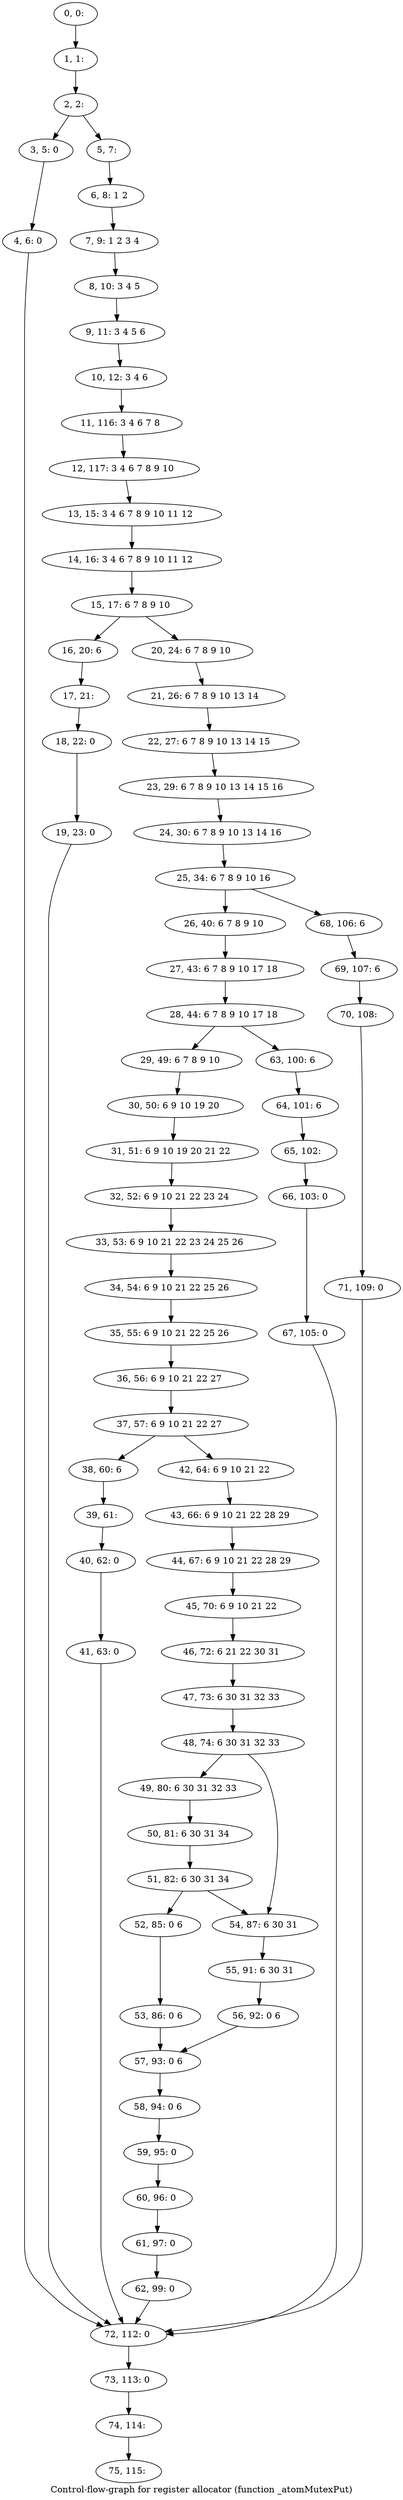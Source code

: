 digraph G {
graph [label="Control-flow-graph for register allocator (function _atomMutexPut)"]
0[label="0, 0: "];
1[label="1, 1: "];
2[label="2, 2: "];
3[label="3, 5: 0 "];
4[label="4, 6: 0 "];
5[label="5, 7: "];
6[label="6, 8: 1 2 "];
7[label="7, 9: 1 2 3 4 "];
8[label="8, 10: 3 4 5 "];
9[label="9, 11: 3 4 5 6 "];
10[label="10, 12: 3 4 6 "];
11[label="11, 116: 3 4 6 7 8 "];
12[label="12, 117: 3 4 6 7 8 9 10 "];
13[label="13, 15: 3 4 6 7 8 9 10 11 12 "];
14[label="14, 16: 3 4 6 7 8 9 10 11 12 "];
15[label="15, 17: 6 7 8 9 10 "];
16[label="16, 20: 6 "];
17[label="17, 21: "];
18[label="18, 22: 0 "];
19[label="19, 23: 0 "];
20[label="20, 24: 6 7 8 9 10 "];
21[label="21, 26: 6 7 8 9 10 13 14 "];
22[label="22, 27: 6 7 8 9 10 13 14 15 "];
23[label="23, 29: 6 7 8 9 10 13 14 15 16 "];
24[label="24, 30: 6 7 8 9 10 13 14 16 "];
25[label="25, 34: 6 7 8 9 10 16 "];
26[label="26, 40: 6 7 8 9 10 "];
27[label="27, 43: 6 7 8 9 10 17 18 "];
28[label="28, 44: 6 7 8 9 10 17 18 "];
29[label="29, 49: 6 7 8 9 10 "];
30[label="30, 50: 6 9 10 19 20 "];
31[label="31, 51: 6 9 10 19 20 21 22 "];
32[label="32, 52: 6 9 10 21 22 23 24 "];
33[label="33, 53: 6 9 10 21 22 23 24 25 26 "];
34[label="34, 54: 6 9 10 21 22 25 26 "];
35[label="35, 55: 6 9 10 21 22 25 26 "];
36[label="36, 56: 6 9 10 21 22 27 "];
37[label="37, 57: 6 9 10 21 22 27 "];
38[label="38, 60: 6 "];
39[label="39, 61: "];
40[label="40, 62: 0 "];
41[label="41, 63: 0 "];
42[label="42, 64: 6 9 10 21 22 "];
43[label="43, 66: 6 9 10 21 22 28 29 "];
44[label="44, 67: 6 9 10 21 22 28 29 "];
45[label="45, 70: 6 9 10 21 22 "];
46[label="46, 72: 6 21 22 30 31 "];
47[label="47, 73: 6 30 31 32 33 "];
48[label="48, 74: 6 30 31 32 33 "];
49[label="49, 80: 6 30 31 32 33 "];
50[label="50, 81: 6 30 31 34 "];
51[label="51, 82: 6 30 31 34 "];
52[label="52, 85: 0 6 "];
53[label="53, 86: 0 6 "];
54[label="54, 87: 6 30 31 "];
55[label="55, 91: 6 30 31 "];
56[label="56, 92: 0 6 "];
57[label="57, 93: 0 6 "];
58[label="58, 94: 0 6 "];
59[label="59, 95: 0 "];
60[label="60, 96: 0 "];
61[label="61, 97: 0 "];
62[label="62, 99: 0 "];
63[label="63, 100: 6 "];
64[label="64, 101: 6 "];
65[label="65, 102: "];
66[label="66, 103: 0 "];
67[label="67, 105: 0 "];
68[label="68, 106: 6 "];
69[label="69, 107: 6 "];
70[label="70, 108: "];
71[label="71, 109: 0 "];
72[label="72, 112: 0 "];
73[label="73, 113: 0 "];
74[label="74, 114: "];
75[label="75, 115: "];
0->1 ;
1->2 ;
2->3 ;
2->5 ;
3->4 ;
4->72 ;
5->6 ;
6->7 ;
7->8 ;
8->9 ;
9->10 ;
10->11 ;
11->12 ;
12->13 ;
13->14 ;
14->15 ;
15->16 ;
15->20 ;
16->17 ;
17->18 ;
18->19 ;
19->72 ;
20->21 ;
21->22 ;
22->23 ;
23->24 ;
24->25 ;
25->26 ;
25->68 ;
26->27 ;
27->28 ;
28->29 ;
28->63 ;
29->30 ;
30->31 ;
31->32 ;
32->33 ;
33->34 ;
34->35 ;
35->36 ;
36->37 ;
37->38 ;
37->42 ;
38->39 ;
39->40 ;
40->41 ;
41->72 ;
42->43 ;
43->44 ;
44->45 ;
45->46 ;
46->47 ;
47->48 ;
48->49 ;
48->54 ;
49->50 ;
50->51 ;
51->52 ;
51->54 ;
52->53 ;
53->57 ;
54->55 ;
55->56 ;
56->57 ;
57->58 ;
58->59 ;
59->60 ;
60->61 ;
61->62 ;
62->72 ;
63->64 ;
64->65 ;
65->66 ;
66->67 ;
67->72 ;
68->69 ;
69->70 ;
70->71 ;
71->72 ;
72->73 ;
73->74 ;
74->75 ;
}
